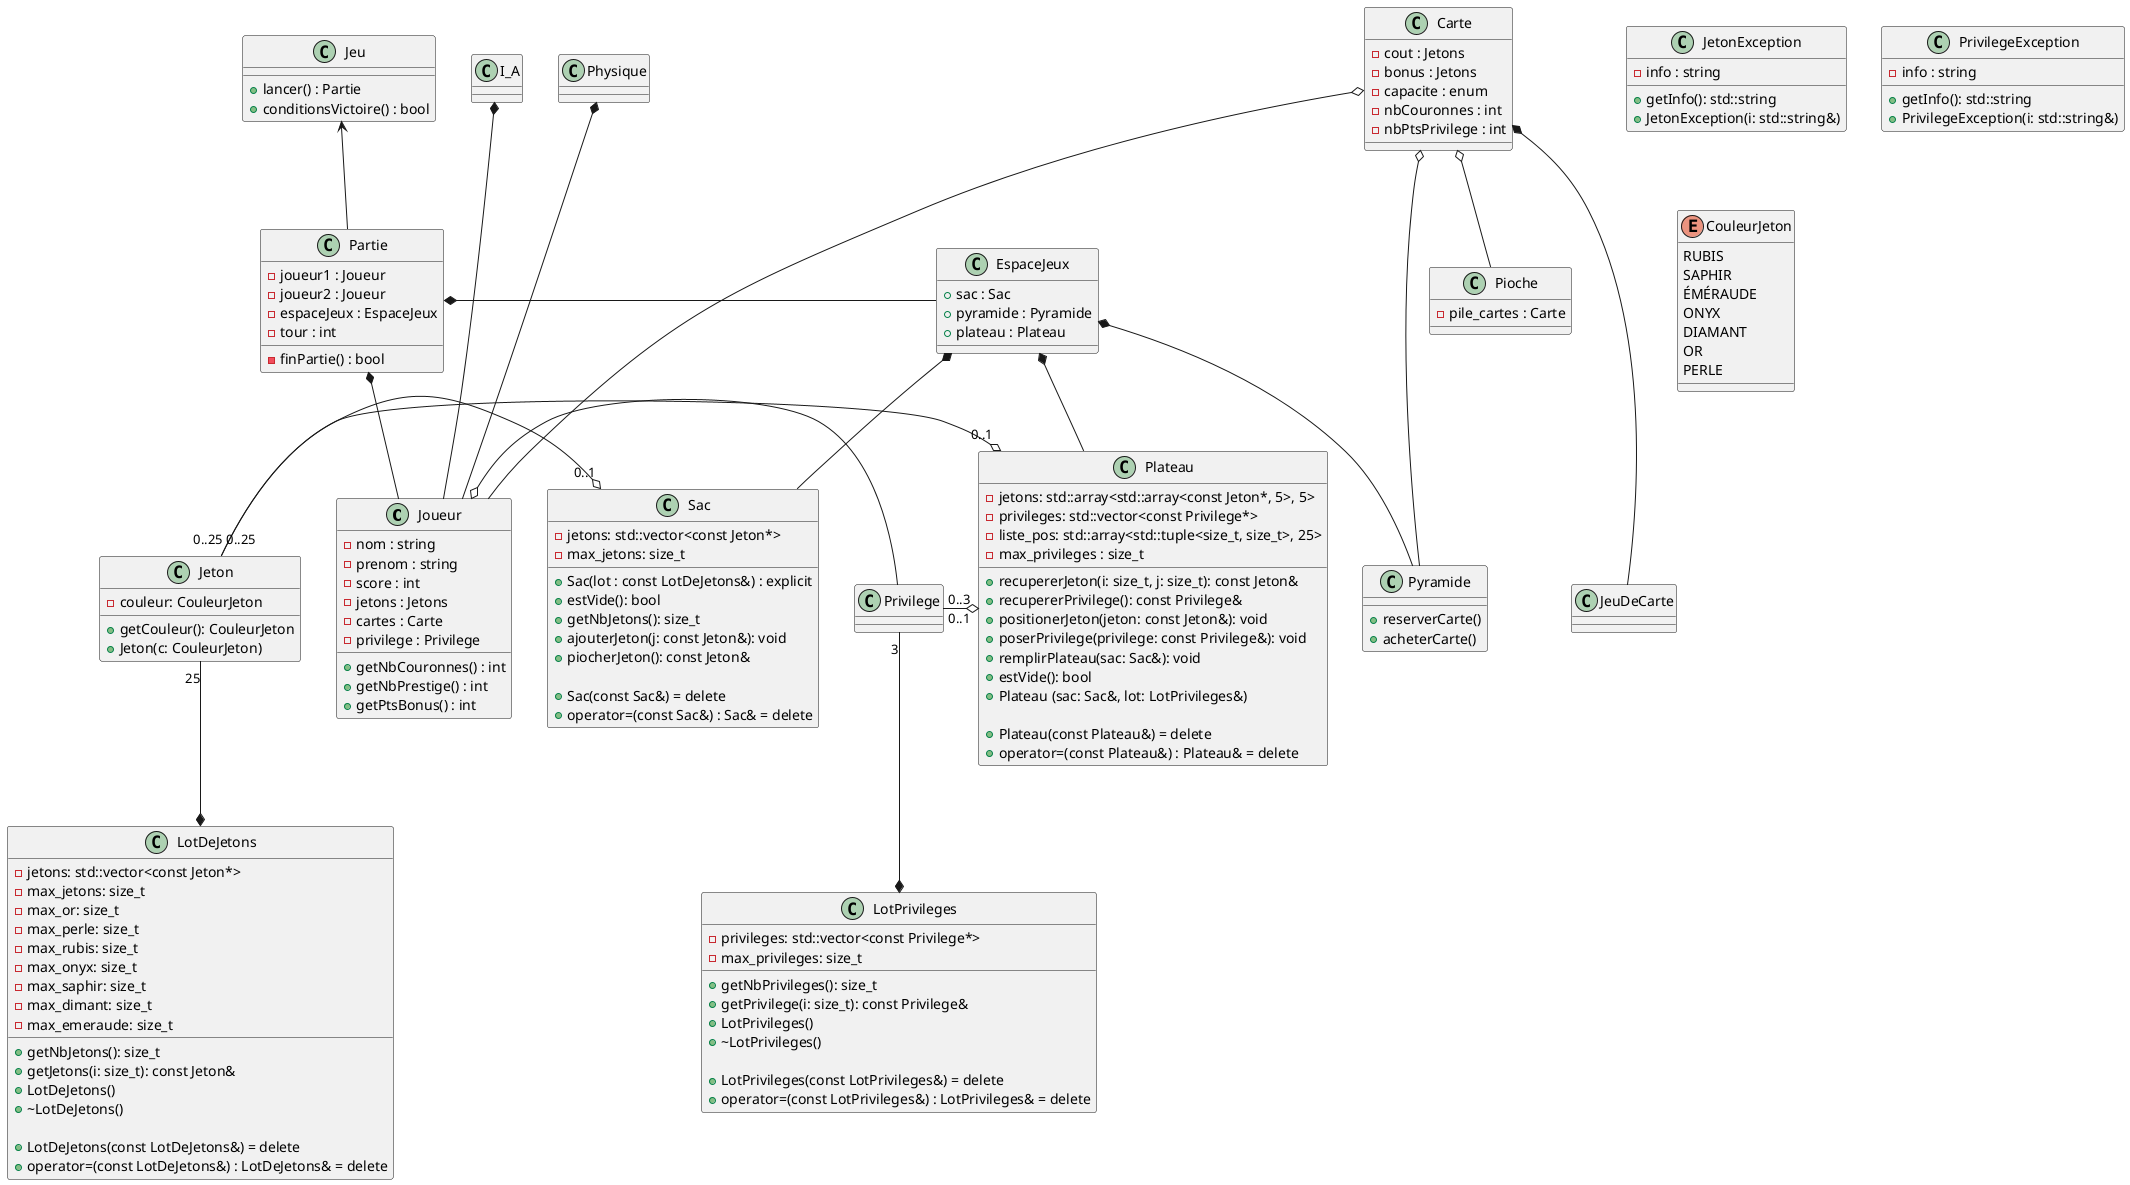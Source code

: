 @startuml splendor

/'
    Diagramme de classe du jeu Splendor Duel
    Pour programmation objet C++
'/

class Joueur{
    - nom : string
    - prenom : string
    - score : int
    - jetons : Jetons
    - cartes : Carte
    - privilege : Privilege

    + getNbCouronnes() : int
    + getNbPrestige() : int
    + getPtsBonus() : int
}

class I_A {
}

class Physique {
}

class Partie {
    - joueur1 : Joueur
    - joueur2 : Joueur
    - espaceJeux : EspaceJeux
    - tour : int

    - finPartie() : bool
}

class EspaceJeux {
    + sac : Sac
    + pyramide : Pyramide
    + plateau : Plateau
}

class Pyramide {
    + reserverCarte()
    + acheterCarte()
}

class Carte{
    - cout : Jetons
    - bonus : Jetons
    - capacite : enum
    - nbCouronnes : int
    - nbPtsPrivilege : int
}

class Pioche {
    - pile_cartes : Carte
}

class JetonException {
  - info : string
  + getInfo(): std::string
  + JetonException(i: std::string&)
}

class PrivilegeException {
  - info : string
  + getInfo(): std::string
  + PrivilegeException(i: std::string&)
}

enum CouleurJeton {
  RUBIS
  SAPHIR
  ÉMÉRAUDE
  ONYX
  DIAMANT
  OR
  PERLE
}

class Jeton {
  - couleur: CouleurJeton
  + getCouleur(): CouleurJeton
  + Jeton(c: CouleurJeton)
}

class LotDeJetons {
  - jetons: std::vector<const Jeton*>
  - max_jetons: size_t
  - max_or: size_t
  - max_perle: size_t
  - max_rubis: size_t
  - max_onyx: size_t
  - max_saphir: size_t
  - max_dimant: size_t
  - max_emeraude: size_t
  + getNbJetons(): size_t
  + getJetons(i: size_t): const Jeton&
  + LotDeJetons()
  + ~LotDeJetons()

  + LotDeJetons(const LotDeJetons&) = delete
  + operator=(const LotDeJetons&) : LotDeJetons& = delete
}

class Privilege {
}

class LotPrivileges {
  - privileges: std::vector<const Privilege*>
  - max_privileges: size_t
  + getNbPrivileges(): size_t
  + getPrivilege(i: size_t): const Privilege&
  + LotPrivileges()
  + ~LotPrivileges()

  + LotPrivileges(const LotPrivileges&) = delete
  + operator=(const LotPrivileges&) : LotPrivileges& = delete
}

class Sac {
  - jetons: std::vector<const Jeton*>
  - max_jetons: size_t
  + Sac(lot : const LotDeJetons&) : explicit
  + estVide(): bool
  + getNbJetons(): size_t
  + ajouterJeton(j: const Jeton&): void
  + piocherJeton(): const Jeton&

  + Sac(const Sac&) = delete
  + operator=(const Sac&) : Sac& = delete
}

class Plateau {
  - jetons: std::array<std::array<const Jeton*, 5>, 5>
  - privileges: std::vector<const Privilege*>
  - liste_pos: std::array<std::tuple<size_t, size_t>, 25>
  - max_privileges : size_t
  + recupererJeton(i: size_t, j: size_t): const Jeton&
  + recupererPrivilege(): const Privilege&
  + positionerJeton(jeton: const Jeton&): void
  + poserPrivilege(privilege: const Privilege&): void
  + remplirPlateau(sac: Sac&): void
  + estVide(): bool
  + Plateau (sac: Sac&, lot: LotPrivileges&)

  + Plateau(const Plateau&) = delete
  + operator=(const Plateau&) : Plateau& = delete
}


class Jeu {
    + lancer() : Partie
    + conditionsVictoire() : bool
}

class JeuDeCarte {
}

Physique *--- Joueur
I_A *--- Joueur

Carte *--- JeuDeCarte
Carte o-- Pyramide
Carte o-- Pioche
Carte o--- Joueur

Jeton "25" --* LotDeJetons
Jeton "0..25" -o "0..1" Sac

Privilege "3" --* LotPrivileges

Jeton "0..25" -o "0..1" Plateau
Privilege "0..3" -o "0..1" Plateau

Joueur o- Privilege

Partie *- EspaceJeux
Partie *- Joueur

EspaceJeux *-- Sac
EspaceJeux *-- Pyramide
EspaceJeux *-- Plateau

Jeu <-- Partie
@enduml